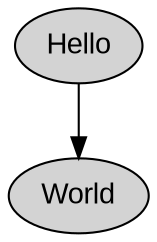 digraph {
	graph [fontsize=4]
	node [fontname=Arial style=filled]
	edge [fontname=Arial]
	Hello -> World
}
